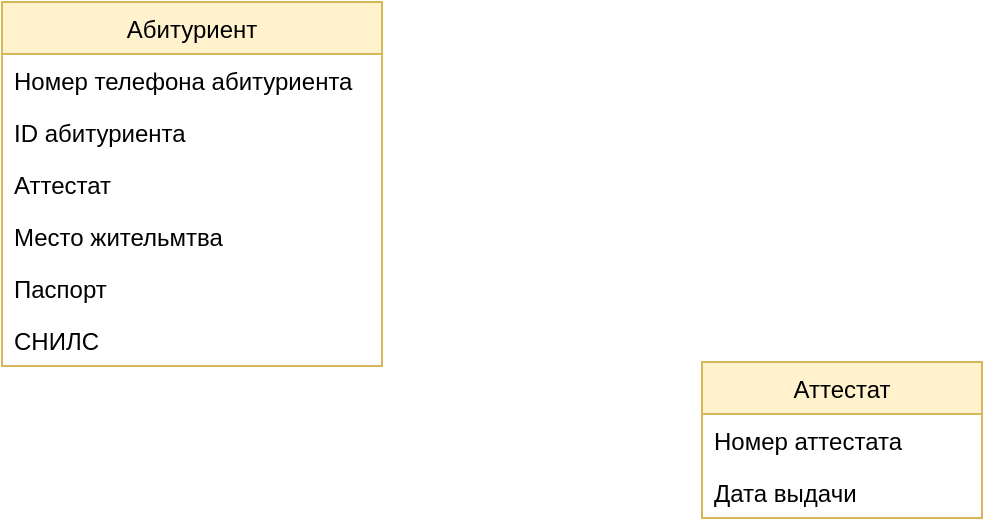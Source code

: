 <mxfile version="16.5.2" type="github">
  <diagram id="MZZiDNPvAmZh4_zLiriY" name="Страница 1">
    <mxGraphModel dx="1422" dy="780" grid="1" gridSize="10" guides="1" tooltips="1" connect="1" arrows="1" fold="1" page="1" pageScale="1" pageWidth="827" pageHeight="1169" math="0" shadow="0">
      <root>
        <mxCell id="0" />
        <mxCell id="1" parent="0" />
        <mxCell id="X8kj3MZ9UQHhcEZpUCij-1" value="Абитуриент" style="swimlane;fontStyle=0;childLayout=stackLayout;horizontal=1;startSize=26;fillColor=#fff2cc;horizontalStack=0;resizeParent=1;resizeParentMax=0;resizeLast=0;collapsible=1;marginBottom=0;strokeColor=#d6b656;" parent="1" vertex="1">
          <mxGeometry x="200" y="80" width="190" height="182" as="geometry" />
        </mxCell>
        <mxCell id="X8kj3MZ9UQHhcEZpUCij-2" value="Номер телефона абитуриента" style="text;strokeColor=none;fillColor=none;align=left;verticalAlign=top;spacingLeft=4;spacingRight=4;overflow=hidden;rotatable=0;points=[[0,0.5],[1,0.5]];portConstraint=eastwest;" parent="X8kj3MZ9UQHhcEZpUCij-1" vertex="1">
          <mxGeometry y="26" width="190" height="26" as="geometry" />
        </mxCell>
        <mxCell id="X8kj3MZ9UQHhcEZpUCij-4" value="ID абитуриента" style="text;strokeColor=none;fillColor=none;align=left;verticalAlign=top;spacingLeft=4;spacingRight=4;overflow=hidden;rotatable=0;points=[[0,0.5],[1,0.5]];portConstraint=eastwest;" parent="X8kj3MZ9UQHhcEZpUCij-1" vertex="1">
          <mxGeometry y="52" width="190" height="26" as="geometry" />
        </mxCell>
        <mxCell id="X8kj3MZ9UQHhcEZpUCij-9" value="Аттестат" style="text;strokeColor=none;fillColor=none;align=left;verticalAlign=top;spacingLeft=4;spacingRight=4;overflow=hidden;rotatable=0;points=[[0,0.5],[1,0.5]];portConstraint=eastwest;" parent="X8kj3MZ9UQHhcEZpUCij-1" vertex="1">
          <mxGeometry y="78" width="190" height="26" as="geometry" />
        </mxCell>
        <mxCell id="X8kj3MZ9UQHhcEZpUCij-15" value="Место жительмтва" style="text;strokeColor=none;fillColor=none;align=left;verticalAlign=top;spacingLeft=4;spacingRight=4;overflow=hidden;rotatable=0;points=[[0,0.5],[1,0.5]];portConstraint=eastwest;" parent="X8kj3MZ9UQHhcEZpUCij-1" vertex="1">
          <mxGeometry y="104" width="190" height="26" as="geometry" />
        </mxCell>
        <mxCell id="X8kj3MZ9UQHhcEZpUCij-16" value="Паспорт" style="text;strokeColor=none;fillColor=none;align=left;verticalAlign=top;spacingLeft=4;spacingRight=4;overflow=hidden;rotatable=0;points=[[0,0.5],[1,0.5]];portConstraint=eastwest;" parent="X8kj3MZ9UQHhcEZpUCij-1" vertex="1">
          <mxGeometry y="130" width="190" height="26" as="geometry" />
        </mxCell>
        <mxCell id="X8kj3MZ9UQHhcEZpUCij-17" value="СНИЛС" style="text;strokeColor=none;fillColor=none;align=left;verticalAlign=top;spacingLeft=4;spacingRight=4;overflow=hidden;rotatable=0;points=[[0,0.5],[1,0.5]];portConstraint=eastwest;" parent="X8kj3MZ9UQHhcEZpUCij-1" vertex="1">
          <mxGeometry y="156" width="190" height="26" as="geometry" />
        </mxCell>
        <mxCell id="X8kj3MZ9UQHhcEZpUCij-11" value="Аттестат" style="swimlane;fontStyle=0;childLayout=stackLayout;horizontal=1;startSize=26;fillColor=#fff2cc;horizontalStack=0;resizeParent=1;resizeParentMax=0;resizeLast=0;collapsible=1;marginBottom=0;strokeColor=#d6b656;" parent="1" vertex="1">
          <mxGeometry x="550" y="260" width="140" height="78" as="geometry" />
        </mxCell>
        <mxCell id="X8kj3MZ9UQHhcEZpUCij-12" value="Номер аттестата" style="text;strokeColor=none;fillColor=none;align=left;verticalAlign=top;spacingLeft=4;spacingRight=4;overflow=hidden;rotatable=0;points=[[0,0.5],[1,0.5]];portConstraint=eastwest;" parent="X8kj3MZ9UQHhcEZpUCij-11" vertex="1">
          <mxGeometry y="26" width="140" height="26" as="geometry" />
        </mxCell>
        <mxCell id="X8kj3MZ9UQHhcEZpUCij-13" value="Дата выдачи " style="text;strokeColor=none;fillColor=none;align=left;verticalAlign=top;spacingLeft=4;spacingRight=4;overflow=hidden;rotatable=0;points=[[0,0.5],[1,0.5]];portConstraint=eastwest;" parent="X8kj3MZ9UQHhcEZpUCij-11" vertex="1">
          <mxGeometry y="52" width="140" height="26" as="geometry" />
        </mxCell>
      </root>
    </mxGraphModel>
  </diagram>
</mxfile>
